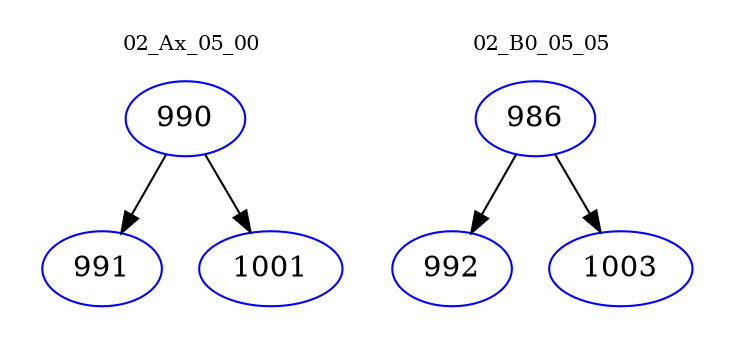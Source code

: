 digraph{
subgraph cluster_0 {
color = white
label = "02_Ax_05_00";
fontsize=10;
T0_990 [label="990", color="blue"]
T0_990 -> T0_991 [color="black"]
T0_991 [label="991", color="blue"]
T0_990 -> T0_1001 [color="black"]
T0_1001 [label="1001", color="blue"]
}
subgraph cluster_1 {
color = white
label = "02_B0_05_05";
fontsize=10;
T1_986 [label="986", color="blue"]
T1_986 -> T1_992 [color="black"]
T1_992 [label="992", color="blue"]
T1_986 -> T1_1003 [color="black"]
T1_1003 [label="1003", color="blue"]
}
}
